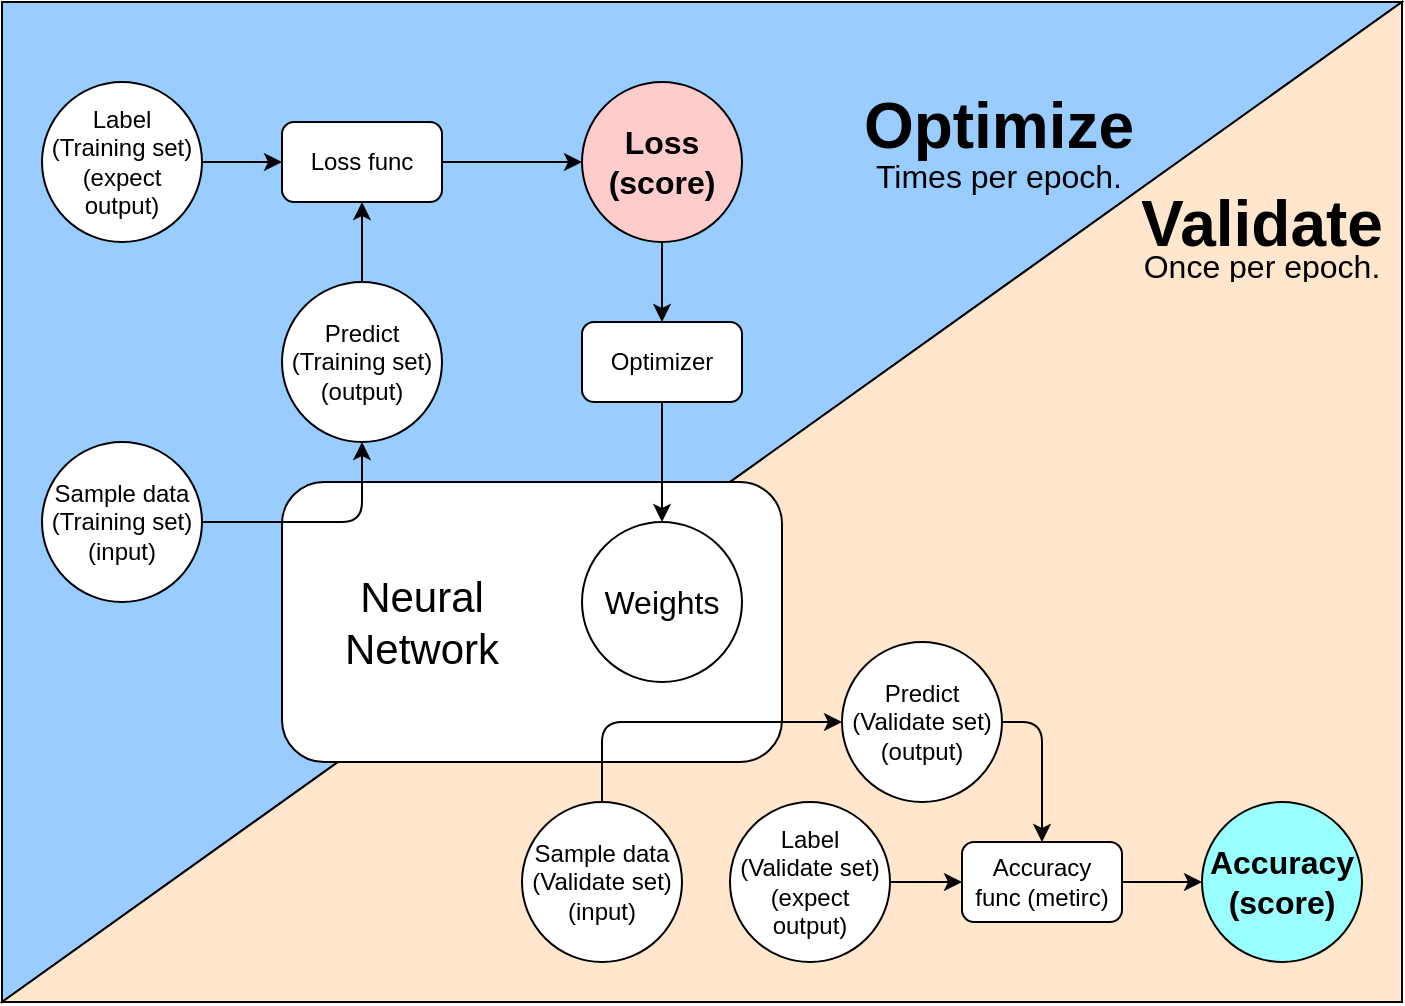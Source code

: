 <mxfile version="12.2.4" pages="1"><diagram id="XeNHJYpJTVaFCBRhsZYl" name="Page-1"><mxGraphModel dx="1108" dy="401" grid="1" gridSize="10" guides="1" tooltips="1" connect="1" arrows="1" fold="1" page="1" pageScale="1" pageWidth="1169" pageHeight="827" math="0" shadow="0"><root><mxCell id="0"/><mxCell id="1" parent="0"/><mxCell id="T9JH5PNQMjvt5Tlnyy46-61" value="" style="shape=manualInput;whiteSpace=wrap;html=1;fillColor=#99CCFF;size=500;direction=west;" parent="1" vertex="1"><mxGeometry x="140" y="60" width="700" height="500" as="geometry"/></mxCell><mxCell id="T9JH5PNQMjvt5Tlnyy46-60" value="" style="shape=manualInput;whiteSpace=wrap;html=1;fillColor=#FFE6CC;size=500;" parent="1" vertex="1"><mxGeometry x="140" y="60" width="700" height="500" as="geometry"/></mxCell><mxCell id="T9JH5PNQMjvt5Tlnyy46-29" value="" style="rounded=1;whiteSpace=wrap;html=1;fillColor=#FFFFFF;" parent="1" vertex="1"><mxGeometry x="280" y="300" width="250" height="140" as="geometry"/></mxCell><mxCell id="T9JH5PNQMjvt5Tlnyy46-5" value="Sample data&lt;br&gt;(Training set)&lt;br&gt;(input)" style="ellipse;whiteSpace=wrap;html=1;aspect=fixed;" parent="1" vertex="1"><mxGeometry x="160" y="280" width="80" height="80" as="geometry"/></mxCell><mxCell id="T9JH5PNQMjvt5Tlnyy46-11" style="edgeStyle=none;rounded=0;orthogonalLoop=1;jettySize=auto;html=1;exitX=0.5;exitY=0;exitDx=0;exitDy=0;entryX=0.5;entryY=1;entryDx=0;entryDy=0;" parent="1" source="T9JH5PNQMjvt5Tlnyy46-6" target="T9JH5PNQMjvt5Tlnyy46-47" edge="1"><mxGeometry relative="1" as="geometry"/></mxCell><mxCell id="T9JH5PNQMjvt5Tlnyy46-6" value="Predict&lt;br&gt;(Training set)&lt;br&gt;(output)" style="ellipse;whiteSpace=wrap;html=1;aspect=fixed;" parent="1" vertex="1"><mxGeometry x="280" y="200" width="80" height="80" as="geometry"/></mxCell><mxCell id="T9JH5PNQMjvt5Tlnyy46-10" style="edgeStyle=none;rounded=0;orthogonalLoop=1;jettySize=auto;html=1;exitX=1;exitY=0.5;exitDx=0;exitDy=0;entryX=0;entryY=0.5;entryDx=0;entryDy=0;" parent="1" source="T9JH5PNQMjvt5Tlnyy46-47" target="T9JH5PNQMjvt5Tlnyy46-9" edge="1"><mxGeometry relative="1" as="geometry"/></mxCell><mxCell id="T9JH5PNQMjvt5Tlnyy46-7" value="Label&lt;br&gt;(Training set)&lt;br&gt;(expect output)" style="ellipse;whiteSpace=wrap;html=1;aspect=fixed;" parent="1" vertex="1"><mxGeometry x="160" y="100" width="80" height="80" as="geometry"/></mxCell><mxCell id="T9JH5PNQMjvt5Tlnyy46-9" value="Loss&lt;br style=&quot;font-size: 16px;&quot;&gt;(score)" style="ellipse;whiteSpace=wrap;html=1;aspect=fixed;fontSize=16;fillColor=#FFCCCC;fontStyle=1" parent="1" vertex="1"><mxGeometry x="430" y="100" width="80" height="80" as="geometry"/></mxCell><mxCell id="T9JH5PNQMjvt5Tlnyy46-12" value="Weights" style="ellipse;whiteSpace=wrap;html=1;aspect=fixed;fontSize=16;" parent="1" vertex="1"><mxGeometry x="430" y="320" width="80" height="80" as="geometry"/></mxCell><mxCell id="T9JH5PNQMjvt5Tlnyy46-25" style="edgeStyle=none;rounded=0;orthogonalLoop=1;jettySize=auto;html=1;exitX=0;exitY=0;exitDx=0;exitDy=0;" parent="1" source="T9JH5PNQMjvt5Tlnyy46-5" target="T9JH5PNQMjvt5Tlnyy46-5" edge="1"><mxGeometry relative="1" as="geometry"/></mxCell><mxCell id="T9JH5PNQMjvt5Tlnyy46-31" value="Neural&lt;br style=&quot;font-size: 21px;&quot;&gt;Network" style="text;html=1;strokeColor=none;fillColor=none;align=center;verticalAlign=middle;whiteSpace=wrap;rounded=0;fontSize=21;" parent="1" vertex="1"><mxGeometry x="330" y="360" width="40" height="20" as="geometry"/></mxCell><mxCell id="T9JH5PNQMjvt5Tlnyy46-32" value="" style="endArrow=classic;html=1;entryX=0.5;entryY=1;entryDx=0;entryDy=0;edgeStyle=orthogonalEdgeStyle;exitX=1;exitY=0.5;exitDx=0;exitDy=0;" parent="1" source="T9JH5PNQMjvt5Tlnyy46-5" target="T9JH5PNQMjvt5Tlnyy46-6" edge="1"><mxGeometry width="50" height="50" relative="1" as="geometry"><mxPoint x="280" y="360" as="sourcePoint"/><mxPoint x="170" y="430" as="targetPoint"/><Array as="points"><mxPoint x="320" y="320"/></Array></mxGeometry></mxCell><mxCell id="T9JH5PNQMjvt5Tlnyy46-33" value="Sample data&lt;br&gt;(Validate set)&lt;br&gt;(input)" style="ellipse;whiteSpace=wrap;html=1;aspect=fixed;" parent="1" vertex="1"><mxGeometry x="400" y="460" width="80" height="80" as="geometry"/></mxCell><mxCell id="T9JH5PNQMjvt5Tlnyy46-56" style="edgeStyle=orthogonalEdgeStyle;rounded=0;orthogonalLoop=1;jettySize=auto;html=1;exitX=1;exitY=0.5;exitDx=0;exitDy=0;entryX=0;entryY=0.5;entryDx=0;entryDy=0;" parent="1" source="T9JH5PNQMjvt5Tlnyy46-34" target="T9JH5PNQMjvt5Tlnyy46-55" edge="1"><mxGeometry relative="1" as="geometry"/></mxCell><mxCell id="T9JH5PNQMjvt5Tlnyy46-34" value="Label&lt;br&gt;(Validate set)&lt;br&gt;(expect output)" style="ellipse;whiteSpace=wrap;html=1;aspect=fixed;" parent="1" vertex="1"><mxGeometry x="504" y="460" width="80" height="80" as="geometry"/></mxCell><mxCell id="T9JH5PNQMjvt5Tlnyy46-35" value="" style="endArrow=classic;html=1;exitX=0.5;exitY=0;exitDx=0;exitDy=0;edgeStyle=orthogonalEdgeStyle;entryX=0;entryY=0.5;entryDx=0;entryDy=0;" parent="1" source="T9JH5PNQMjvt5Tlnyy46-33" target="T9JH5PNQMjvt5Tlnyy46-36" edge="1"><mxGeometry width="50" height="50" relative="1" as="geometry"><mxPoint x="200" y="630" as="sourcePoint"/><mxPoint x="320" y="450" as="targetPoint"/></mxGeometry></mxCell><mxCell id="T9JH5PNQMjvt5Tlnyy46-36" value="Predict&lt;br&gt;(Validate set)&lt;br&gt;(output)" style="ellipse;whiteSpace=wrap;html=1;aspect=fixed;" parent="1" vertex="1"><mxGeometry x="560" y="380" width="80" height="80" as="geometry"/></mxCell><mxCell id="T9JH5PNQMjvt5Tlnyy46-37" value="Accuracy&lt;br style=&quot;font-size: 16px;&quot;&gt;(score)" style="ellipse;whiteSpace=wrap;html=1;aspect=fixed;fontSize=16;fillColor=#99FFFF;fontStyle=1" parent="1" vertex="1"><mxGeometry x="740" y="460" width="80" height="80" as="geometry"/></mxCell><mxCell id="T9JH5PNQMjvt5Tlnyy46-47" value="Loss func" style="rounded=1;whiteSpace=wrap;html=1;fillColor=#FFFFFF;" parent="1" vertex="1"><mxGeometry x="280" y="120" width="80" height="40" as="geometry"/></mxCell><mxCell id="T9JH5PNQMjvt5Tlnyy46-48" style="edgeStyle=none;rounded=0;orthogonalLoop=1;jettySize=auto;html=1;exitX=1;exitY=0.5;exitDx=0;exitDy=0;entryX=0;entryY=0.5;entryDx=0;entryDy=0;" parent="1" source="T9JH5PNQMjvt5Tlnyy46-7" target="T9JH5PNQMjvt5Tlnyy46-47" edge="1"><mxGeometry relative="1" as="geometry"><mxPoint x="240" y="120.0" as="sourcePoint"/><mxPoint x="400.0" y="120.0" as="targetPoint"/></mxGeometry></mxCell><mxCell id="T9JH5PNQMjvt5Tlnyy46-50" style="edgeStyle=none;rounded=0;orthogonalLoop=1;jettySize=auto;html=1;exitX=0.5;exitY=1;exitDx=0;exitDy=0;" parent="1" source="T9JH5PNQMjvt5Tlnyy46-49" target="T9JH5PNQMjvt5Tlnyy46-12" edge="1"><mxGeometry relative="1" as="geometry"/></mxCell><mxCell id="T9JH5PNQMjvt5Tlnyy46-49" value="Optimizer" style="rounded=1;whiteSpace=wrap;html=1;fillColor=#FFFFFF;" parent="1" vertex="1"><mxGeometry x="430" y="220" width="80" height="40" as="geometry"/></mxCell><mxCell id="T9JH5PNQMjvt5Tlnyy46-54" value="" style="endArrow=classic;html=1;entryX=0.5;entryY=0;entryDx=0;entryDy=0;exitX=0.5;exitY=1;exitDx=0;exitDy=0;edgeStyle=orthogonalEdgeStyle;" parent="1" source="T9JH5PNQMjvt5Tlnyy46-9" target="T9JH5PNQMjvt5Tlnyy46-49" edge="1"><mxGeometry width="50" height="50" relative="1" as="geometry"><mxPoint x="160" y="610" as="sourcePoint"/><mxPoint x="560.0" y="199.714" as="targetPoint"/></mxGeometry></mxCell><mxCell id="T9JH5PNQMjvt5Tlnyy46-58" style="edgeStyle=orthogonalEdgeStyle;rounded=0;orthogonalLoop=1;jettySize=auto;html=1;exitX=1;exitY=0.5;exitDx=0;exitDy=0;entryX=0;entryY=0.5;entryDx=0;entryDy=0;" parent="1" source="T9JH5PNQMjvt5Tlnyy46-55" target="T9JH5PNQMjvt5Tlnyy46-37" edge="1"><mxGeometry relative="1" as="geometry"/></mxCell><mxCell id="T9JH5PNQMjvt5Tlnyy46-55" value="Accuracy&lt;br&gt;func (metirc)" style="rounded=1;whiteSpace=wrap;html=1;fillColor=#FFFFFF;" parent="1" vertex="1"><mxGeometry x="620" y="480" width="80" height="40" as="geometry"/></mxCell><mxCell id="T9JH5PNQMjvt5Tlnyy46-57" value="" style="endArrow=classic;html=1;exitX=1;exitY=0.5;exitDx=0;exitDy=0;entryX=0.5;entryY=0;entryDx=0;entryDy=0;edgeStyle=orthogonalEdgeStyle;" parent="1" source="T9JH5PNQMjvt5Tlnyy46-36" target="T9JH5PNQMjvt5Tlnyy46-55" edge="1"><mxGeometry width="50" height="50" relative="1" as="geometry"><mxPoint x="160" y="610" as="sourcePoint"/><mxPoint x="210" y="560" as="targetPoint"/></mxGeometry></mxCell><mxCell id="T9JH5PNQMjvt5Tlnyy46-67" value="&lt;h1 style=&quot;line-height: 10%&quot;&gt;Optimize&lt;/h1&gt;&lt;p style=&quot;line-height: 20%&quot;&gt;Times per epoch.&lt;/p&gt;" style="text;html=1;strokeColor=none;fillColor=none;spacing=5;spacingTop=-20;whiteSpace=wrap;overflow=hidden;rounded=0;fontSize=16;align=center;" parent="1" vertex="1"><mxGeometry x="560" y="110" width="157" height="50" as="geometry"/></mxCell><mxCell id="T9JH5PNQMjvt5Tlnyy46-68" value="&lt;h1 style=&quot;line-height: 0%&quot;&gt;Validate&lt;/h1&gt;&lt;p style=&quot;line-height: 0%&quot;&gt;Once per epoch.&lt;/p&gt;" style="text;html=1;strokeColor=none;fillColor=none;spacing=5;spacingTop=-20;whiteSpace=wrap;overflow=hidden;rounded=0;fontSize=16;align=center;" parent="1" vertex="1"><mxGeometry x="700" y="160" width="140" height="40" as="geometry"/></mxCell></root></mxGraphModel></diagram></mxfile>